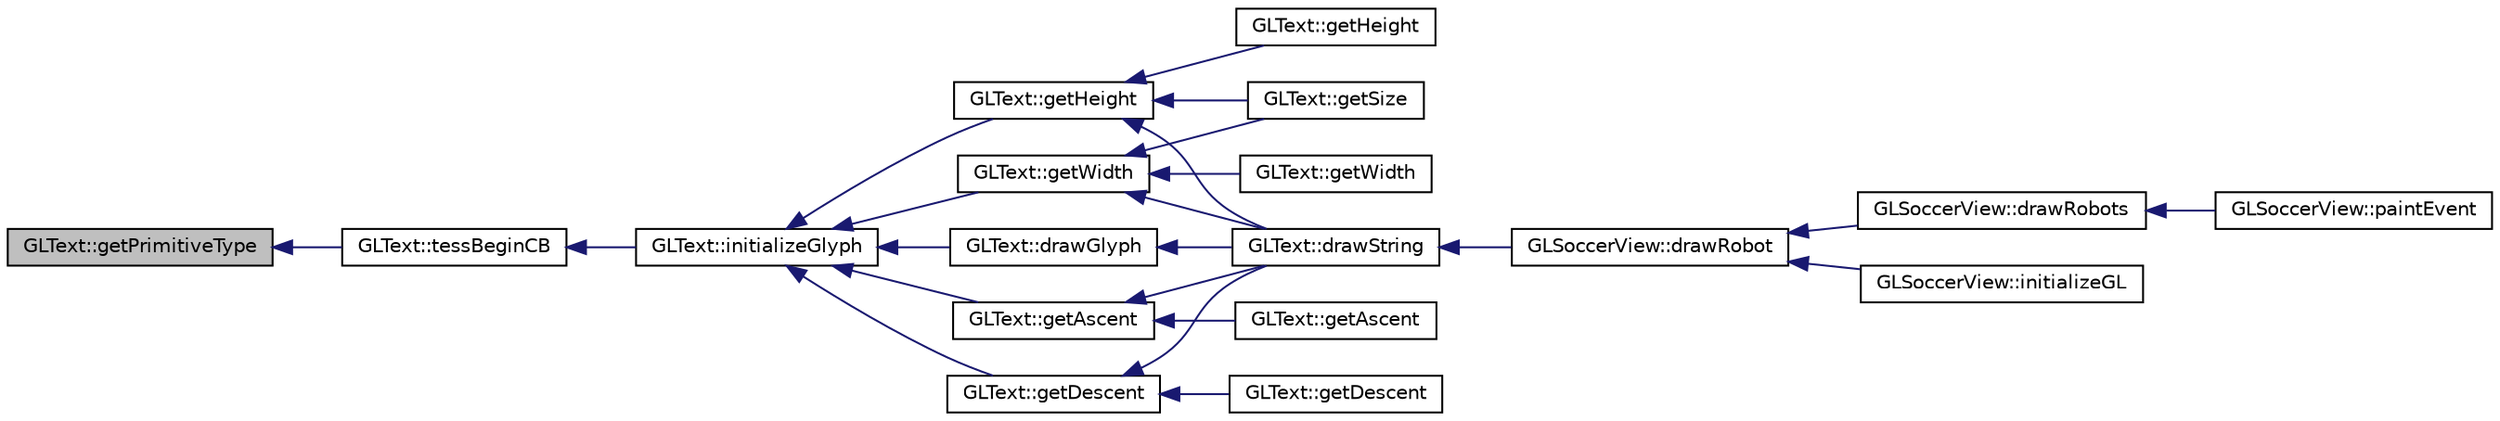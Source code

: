 digraph "GLText::getPrimitiveType"
{
 // INTERACTIVE_SVG=YES
  edge [fontname="Helvetica",fontsize="10",labelfontname="Helvetica",labelfontsize="10"];
  node [fontname="Helvetica",fontsize="10",shape=record];
  rankdir="LR";
  Node1 [label="GLText::getPrimitiveType",height=0.2,width=0.4,color="black", fillcolor="grey75", style="filled", fontcolor="black"];
  Node1 -> Node2 [dir="back",color="midnightblue",fontsize="10",style="solid",fontname="Helvetica"];
  Node2 [label="GLText::tessBeginCB",height=0.2,width=0.4,color="black", fillcolor="white", style="filled",URL="$d2/d12/class_g_l_text.html#a643f3ca936c2fc9502ddb8aa169324e3"];
  Node2 -> Node3 [dir="back",color="midnightblue",fontsize="10",style="solid",fontname="Helvetica"];
  Node3 [label="GLText::initializeGlyph",height=0.2,width=0.4,color="black", fillcolor="white", style="filled",URL="$d2/d12/class_g_l_text.html#aa79fd465d627cd52077657d4a0f886ba"];
  Node3 -> Node4 [dir="back",color="midnightblue",fontsize="10",style="solid",fontname="Helvetica"];
  Node4 [label="GLText::drawGlyph",height=0.2,width=0.4,color="black", fillcolor="white", style="filled",URL="$d2/d12/class_g_l_text.html#a0d9187feef9781d06bab4f51712f0d60"];
  Node4 -> Node5 [dir="back",color="midnightblue",fontsize="10",style="solid",fontname="Helvetica"];
  Node5 [label="GLText::drawString",height=0.2,width=0.4,color="black", fillcolor="white", style="filled",URL="$d2/d12/class_g_l_text.html#a39bab9b365ecad3a91f23624b8331fac"];
  Node5 -> Node6 [dir="back",color="midnightblue",fontsize="10",style="solid",fontname="Helvetica"];
  Node6 [label="GLSoccerView::drawRobot",height=0.2,width=0.4,color="black", fillcolor="white", style="filled",URL="$da/d65/class_g_l_soccer_view.html#a62ac053a158a28493e7fa7e5c6679b82"];
  Node6 -> Node7 [dir="back",color="midnightblue",fontsize="10",style="solid",fontname="Helvetica"];
  Node7 [label="GLSoccerView::drawRobots",height=0.2,width=0.4,color="black", fillcolor="white", style="filled",URL="$da/d65/class_g_l_soccer_view.html#a01aaa5558ced229aed831425b4757d82"];
  Node7 -> Node8 [dir="back",color="midnightblue",fontsize="10",style="solid",fontname="Helvetica"];
  Node8 [label="GLSoccerView::paintEvent",height=0.2,width=0.4,color="black", fillcolor="white", style="filled",URL="$da/d65/class_g_l_soccer_view.html#abc9ac92d65af919e4e207ae096b86b5e"];
  Node6 -> Node9 [dir="back",color="midnightblue",fontsize="10",style="solid",fontname="Helvetica"];
  Node9 [label="GLSoccerView::initializeGL",height=0.2,width=0.4,color="black", fillcolor="white", style="filled",URL="$da/d65/class_g_l_soccer_view.html#aa868c716bffdeeba400f1b1ae0100f68"];
  Node3 -> Node10 [dir="back",color="midnightblue",fontsize="10",style="solid",fontname="Helvetica"];
  Node10 [label="GLText::getWidth",height=0.2,width=0.4,color="black", fillcolor="white", style="filled",URL="$d2/d12/class_g_l_text.html#ad15a309858da470357d34519cab4c1d9"];
  Node10 -> Node11 [dir="back",color="midnightblue",fontsize="10",style="solid",fontname="Helvetica"];
  Node11 [label="GLText::getSize",height=0.2,width=0.4,color="black", fillcolor="white", style="filled",URL="$d2/d12/class_g_l_text.html#a995e5c57befd6d07ea0f357335343f1d"];
  Node10 -> Node12 [dir="back",color="midnightblue",fontsize="10",style="solid",fontname="Helvetica"];
  Node12 [label="GLText::getWidth",height=0.2,width=0.4,color="black", fillcolor="white", style="filled",URL="$d2/d12/class_g_l_text.html#a0e3aa881719f3d34f2af3452e0dc6017"];
  Node10 -> Node5 [dir="back",color="midnightblue",fontsize="10",style="solid",fontname="Helvetica"];
  Node3 -> Node13 [dir="back",color="midnightblue",fontsize="10",style="solid",fontname="Helvetica"];
  Node13 [label="GLText::getHeight",height=0.2,width=0.4,color="black", fillcolor="white", style="filled",URL="$d2/d12/class_g_l_text.html#ab88824728b568d4e545eb970067acd87"];
  Node13 -> Node5 [dir="back",color="midnightblue",fontsize="10",style="solid",fontname="Helvetica"];
  Node13 -> Node14 [dir="back",color="midnightblue",fontsize="10",style="solid",fontname="Helvetica"];
  Node14 [label="GLText::getHeight",height=0.2,width=0.4,color="black", fillcolor="white", style="filled",URL="$d2/d12/class_g_l_text.html#ade1f6783211491baf3c7cd6d447bcab1"];
  Node13 -> Node11 [dir="back",color="midnightblue",fontsize="10",style="solid",fontname="Helvetica"];
  Node3 -> Node15 [dir="back",color="midnightblue",fontsize="10",style="solid",fontname="Helvetica"];
  Node15 [label="GLText::getAscent",height=0.2,width=0.4,color="black", fillcolor="white", style="filled",URL="$d2/d12/class_g_l_text.html#acf9ef04574dc1ccb3de766ac058b188e"];
  Node15 -> Node5 [dir="back",color="midnightblue",fontsize="10",style="solid",fontname="Helvetica"];
  Node15 -> Node16 [dir="back",color="midnightblue",fontsize="10",style="solid",fontname="Helvetica"];
  Node16 [label="GLText::getAscent",height=0.2,width=0.4,color="black", fillcolor="white", style="filled",URL="$d2/d12/class_g_l_text.html#a4a05ddaaec2c2e9979dcadfe25562111"];
  Node3 -> Node17 [dir="back",color="midnightblue",fontsize="10",style="solid",fontname="Helvetica"];
  Node17 [label="GLText::getDescent",height=0.2,width=0.4,color="black", fillcolor="white", style="filled",URL="$d2/d12/class_g_l_text.html#a50ed5605840c10e71b2c3a327fabb395"];
  Node17 -> Node5 [dir="back",color="midnightblue",fontsize="10",style="solid",fontname="Helvetica"];
  Node17 -> Node18 [dir="back",color="midnightblue",fontsize="10",style="solid",fontname="Helvetica"];
  Node18 [label="GLText::getDescent",height=0.2,width=0.4,color="black", fillcolor="white", style="filled",URL="$d2/d12/class_g_l_text.html#aa91a94a27ceb4320acfb5c7c859a9ffe"];
}
